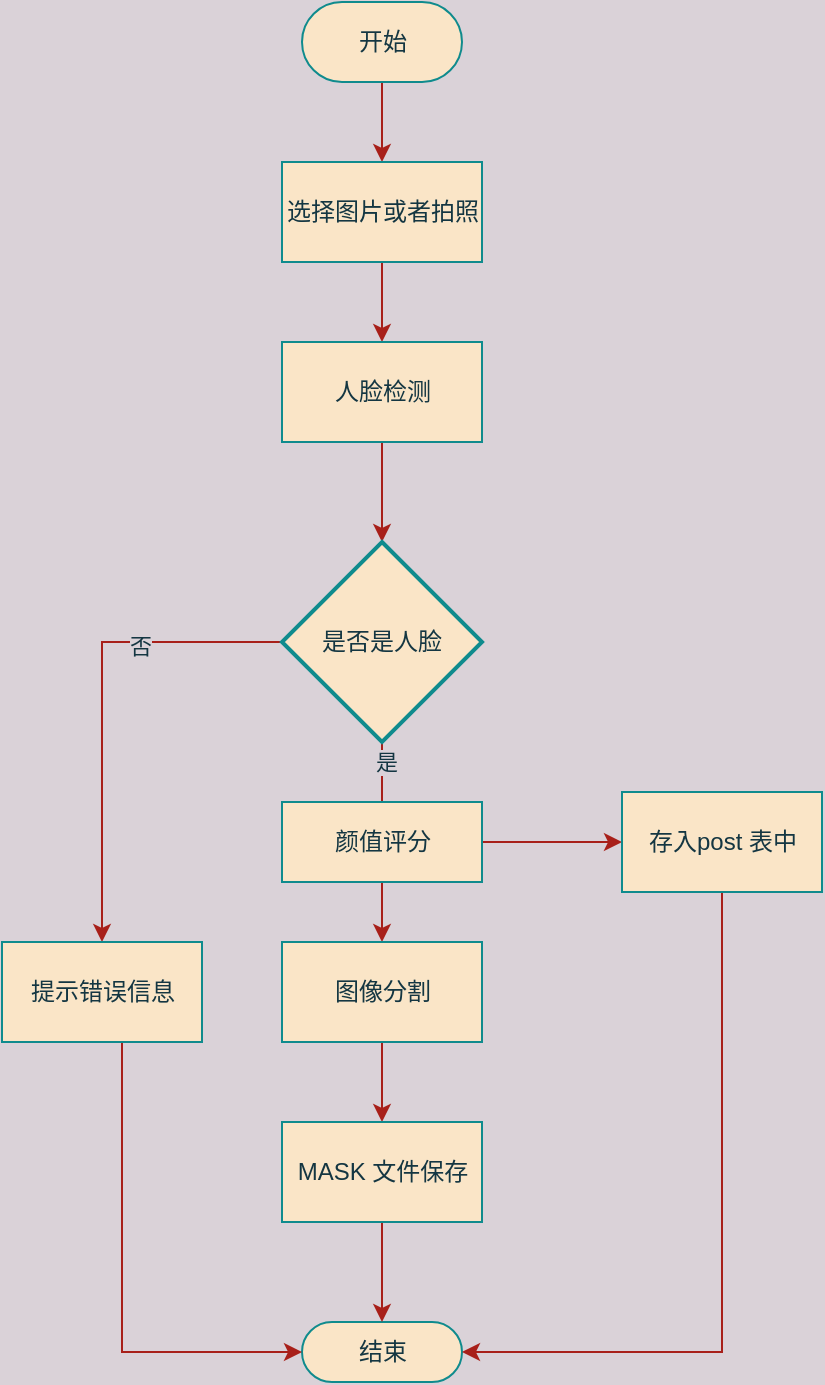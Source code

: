 <mxfile>
    <diagram id="bDKj2VBEH4AD1xoqecHZ" name="Page-1">
        <mxGraphModel dx="738" dy="367" grid="1" gridSize="10" guides="1" tooltips="1" connect="1" arrows="1" fold="1" page="1" pageScale="1" pageWidth="827" pageHeight="1169" background="#DAD2D8" math="0" shadow="0">
            <root>
                <mxCell id="0"/>
                <mxCell id="1" parent="0"/>
                <mxCell id="4" value="" style="edgeStyle=orthogonalEdgeStyle;rounded=0;orthogonalLoop=1;jettySize=auto;html=1;labelBackgroundColor=#DAD2D8;strokeColor=#A8201A;fontColor=#143642;" edge="1" parent="1" source="2" target="3">
                    <mxGeometry relative="1" as="geometry"/>
                </mxCell>
                <mxCell id="2" value="开始" style="html=1;dashed=0;whitespace=wrap;shape=mxgraph.dfd.start;fillColor=#FAE5C7;strokeColor=#0F8B8D;fontColor=#143642;" vertex="1" parent="1">
                    <mxGeometry x="240" y="70" width="80" height="40" as="geometry"/>
                </mxCell>
                <mxCell id="6" value="" style="edgeStyle=orthogonalEdgeStyle;rounded=0;orthogonalLoop=1;jettySize=auto;html=1;labelBackgroundColor=#DAD2D8;strokeColor=#A8201A;fontColor=#143642;" edge="1" parent="1" source="3" target="5">
                    <mxGeometry relative="1" as="geometry"/>
                </mxCell>
                <mxCell id="3" value="选择图片或者拍照" style="html=1;dashed=0;whitespace=wrap;fillColor=#FAE5C7;strokeColor=#0F8B8D;fontColor=#143642;" vertex="1" parent="1">
                    <mxGeometry x="230" y="150" width="100" height="50" as="geometry"/>
                </mxCell>
                <mxCell id="8" value="" style="edgeStyle=orthogonalEdgeStyle;rounded=0;orthogonalLoop=1;jettySize=auto;html=1;labelBackgroundColor=#DAD2D8;strokeColor=#A8201A;fontColor=#143642;" edge="1" parent="1" source="5" target="7">
                    <mxGeometry relative="1" as="geometry"/>
                </mxCell>
                <mxCell id="5" value="人脸检测" style="html=1;dashed=0;whitespace=wrap;fillColor=#FAE5C7;strokeColor=#0F8B8D;fontColor=#143642;" vertex="1" parent="1">
                    <mxGeometry x="230" y="240" width="100" height="50" as="geometry"/>
                </mxCell>
                <mxCell id="15" value="" style="edgeStyle=orthogonalEdgeStyle;rounded=0;orthogonalLoop=1;jettySize=auto;html=1;labelBackgroundColor=#DAD2D8;strokeColor=#A8201A;fontColor=#143642;" edge="1" parent="1" source="7" target="12">
                    <mxGeometry relative="1" as="geometry"/>
                </mxCell>
                <mxCell id="22" value="是" style="edgeLabel;html=1;align=center;verticalAlign=middle;resizable=0;points=[];labelBackgroundColor=#DAD2D8;fontColor=#143642;" vertex="1" connectable="0" parent="15">
                    <mxGeometry x="-0.804" y="2" relative="1" as="geometry">
                        <mxPoint as="offset"/>
                    </mxGeometry>
                </mxCell>
                <mxCell id="19" style="edgeStyle=orthogonalEdgeStyle;rounded=0;orthogonalLoop=1;jettySize=auto;html=1;entryX=0.5;entryY=0;entryDx=0;entryDy=0;labelBackgroundColor=#DAD2D8;strokeColor=#A8201A;fontColor=#143642;" edge="1" parent="1" source="7" target="18">
                    <mxGeometry relative="1" as="geometry"/>
                </mxCell>
                <mxCell id="21" value="否" style="edgeLabel;html=1;align=center;verticalAlign=middle;resizable=0;points=[];labelBackgroundColor=#DAD2D8;fontColor=#143642;" vertex="1" connectable="0" parent="19">
                    <mxGeometry x="-0.407" y="2" relative="1" as="geometry">
                        <mxPoint as="offset"/>
                    </mxGeometry>
                </mxCell>
                <mxCell id="7" value="是否是人脸" style="strokeWidth=2;html=1;shape=mxgraph.flowchart.decision;whiteSpace=wrap;fillColor=#FAE5C7;strokeColor=#0F8B8D;fontColor=#143642;" vertex="1" parent="1">
                    <mxGeometry x="230" y="340" width="100" height="100" as="geometry"/>
                </mxCell>
                <mxCell id="9" value="结束" style="html=1;dashed=0;whitespace=wrap;shape=mxgraph.dfd.start;fillColor=#FAE5C7;strokeColor=#0F8B8D;fontColor=#143642;" vertex="1" parent="1">
                    <mxGeometry x="240" y="730" width="80" height="30" as="geometry"/>
                </mxCell>
                <mxCell id="25" value="" style="edgeStyle=orthogonalEdgeStyle;rounded=0;orthogonalLoop=1;jettySize=auto;html=1;labelBackgroundColor=#DAD2D8;strokeColor=#A8201A;fontColor=#143642;" edge="1" parent="1" source="11" target="23">
                    <mxGeometry relative="1" as="geometry"/>
                </mxCell>
                <mxCell id="11" value="颜值评分" style="html=1;dashed=0;whitespace=wrap;fillColor=#FAE5C7;strokeColor=#0F8B8D;fontColor=#143642;" vertex="1" parent="1">
                    <mxGeometry x="230" y="470" width="100" height="40" as="geometry"/>
                </mxCell>
                <mxCell id="16" value="" style="edgeStyle=orthogonalEdgeStyle;rounded=0;orthogonalLoop=1;jettySize=auto;html=1;labelBackgroundColor=#DAD2D8;strokeColor=#A8201A;fontColor=#143642;" edge="1" parent="1" source="12" target="14">
                    <mxGeometry relative="1" as="geometry"/>
                </mxCell>
                <mxCell id="12" value="图像分割" style="html=1;dashed=0;whitespace=wrap;fillColor=#FAE5C7;strokeColor=#0F8B8D;fontColor=#143642;" vertex="1" parent="1">
                    <mxGeometry x="230" y="540" width="100" height="50" as="geometry"/>
                </mxCell>
                <mxCell id="17" value="" style="edgeStyle=orthogonalEdgeStyle;rounded=0;orthogonalLoop=1;jettySize=auto;html=1;labelBackgroundColor=#DAD2D8;strokeColor=#A8201A;fontColor=#143642;" edge="1" parent="1" source="14" target="9">
                    <mxGeometry relative="1" as="geometry"/>
                </mxCell>
                <mxCell id="14" value="MASK 文件保存" style="html=1;dashed=0;whitespace=wrap;fillColor=#FAE5C7;strokeColor=#0F8B8D;fontColor=#143642;" vertex="1" parent="1">
                    <mxGeometry x="230" y="630" width="100" height="50" as="geometry"/>
                </mxCell>
                <mxCell id="20" style="edgeStyle=orthogonalEdgeStyle;rounded=0;orthogonalLoop=1;jettySize=auto;html=1;entryX=0;entryY=0.5;entryDx=0;entryDy=0;entryPerimeter=0;labelBackgroundColor=#DAD2D8;strokeColor=#A8201A;fontColor=#143642;" edge="1" parent="1" source="18" target="9">
                    <mxGeometry relative="1" as="geometry">
                        <Array as="points">
                            <mxPoint x="150" y="745"/>
                        </Array>
                    </mxGeometry>
                </mxCell>
                <mxCell id="18" value="提示错误信息" style="html=1;dashed=0;whitespace=wrap;fillColor=#FAE5C7;strokeColor=#0F8B8D;fontColor=#143642;" vertex="1" parent="1">
                    <mxGeometry x="90" y="540" width="100" height="50" as="geometry"/>
                </mxCell>
                <mxCell id="26" style="edgeStyle=orthogonalEdgeStyle;rounded=0;orthogonalLoop=1;jettySize=auto;html=1;entryX=1;entryY=0.5;entryDx=0;entryDy=0;entryPerimeter=0;labelBackgroundColor=#DAD2D8;strokeColor=#A8201A;fontColor=#143642;" edge="1" parent="1" source="23" target="9">
                    <mxGeometry relative="1" as="geometry">
                        <Array as="points">
                            <mxPoint x="450" y="745"/>
                        </Array>
                    </mxGeometry>
                </mxCell>
                <mxCell id="23" value="存入post 表中" style="html=1;dashed=0;whitespace=wrap;fillColor=#FAE5C7;strokeColor=#0F8B8D;fontColor=#143642;" vertex="1" parent="1">
                    <mxGeometry x="400" y="465" width="100" height="50" as="geometry"/>
                </mxCell>
            </root>
        </mxGraphModel>
    </diagram>
</mxfile>